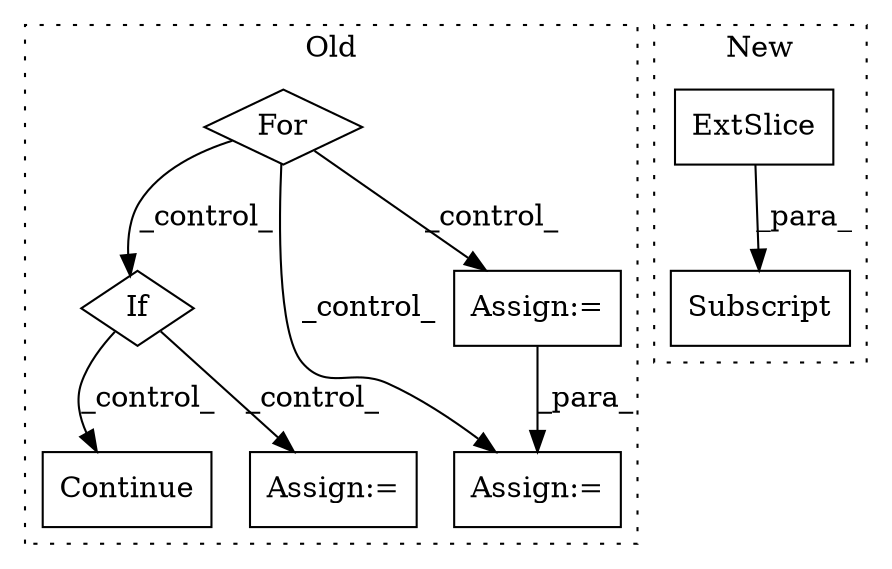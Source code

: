digraph G {
subgraph cluster0 {
1 [label="Continue" a="43" s="13587" l="8" shape="box"];
3 [label="If" a="96" s="13541" l="3" shape="diamond"];
4 [label="For" a="107" s="13388,13412" l="4,18" shape="diamond"];
6 [label="Assign:=" a="68" s="13619" l="3" shape="box"];
7 [label="Assign:=" a="68" s="13496" l="3" shape="box"];
8 [label="Assign:=" a="68" s="13437" l="3" shape="box"];
label = "Old";
style="dotted";
}
subgraph cluster1 {
2 [label="ExtSlice" a="85" s="13455" l="12" shape="box"];
5 [label="Subscript" a="63" s="13455,0" l="18,0" shape="box"];
label = "New";
style="dotted";
}
2 -> 5 [label="_para_"];
3 -> 1 [label="_control_"];
3 -> 6 [label="_control_"];
4 -> 8 [label="_control_"];
4 -> 3 [label="_control_"];
4 -> 7 [label="_control_"];
8 -> 7 [label="_para_"];
}